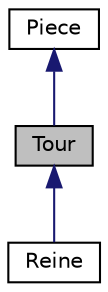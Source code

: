 digraph "Tour"
{
 // LATEX_PDF_SIZE
  edge [fontname="Helvetica",fontsize="10",labelfontname="Helvetica",labelfontsize="10"];
  node [fontname="Helvetica",fontsize="10",shape=record];
  Node1 [label="Tour",height=0.2,width=0.4,color="black", fillcolor="grey75", style="filled", fontcolor="black",tooltip="Cette classe met en place le type Tour, pour représenter et manipuler les tours. La classe Piece est ..."];
  Node2 -> Node1 [dir="back",color="midnightblue",fontsize="10",style="solid",fontname="Helvetica"];
  Node2 [label="Piece",height=0.2,width=0.4,color="black", fillcolor="white", style="filled",URL="$class_piece.html",tooltip="Cette classe met en place le type abstrait Piece, à partir duquel toutes les pièces vont être dérivée..."];
  Node1 -> Node3 [dir="back",color="midnightblue",fontsize="10",style="solid",fontname="Helvetica"];
  Node3 [label="Reine",height=0.2,width=0.4,color="black", fillcolor="white", style="filled",URL="$class_reine.html",tooltip="Cette classe met en place la classe Reine, elle permet de représenter la reine et ses mouvements...."];
}
